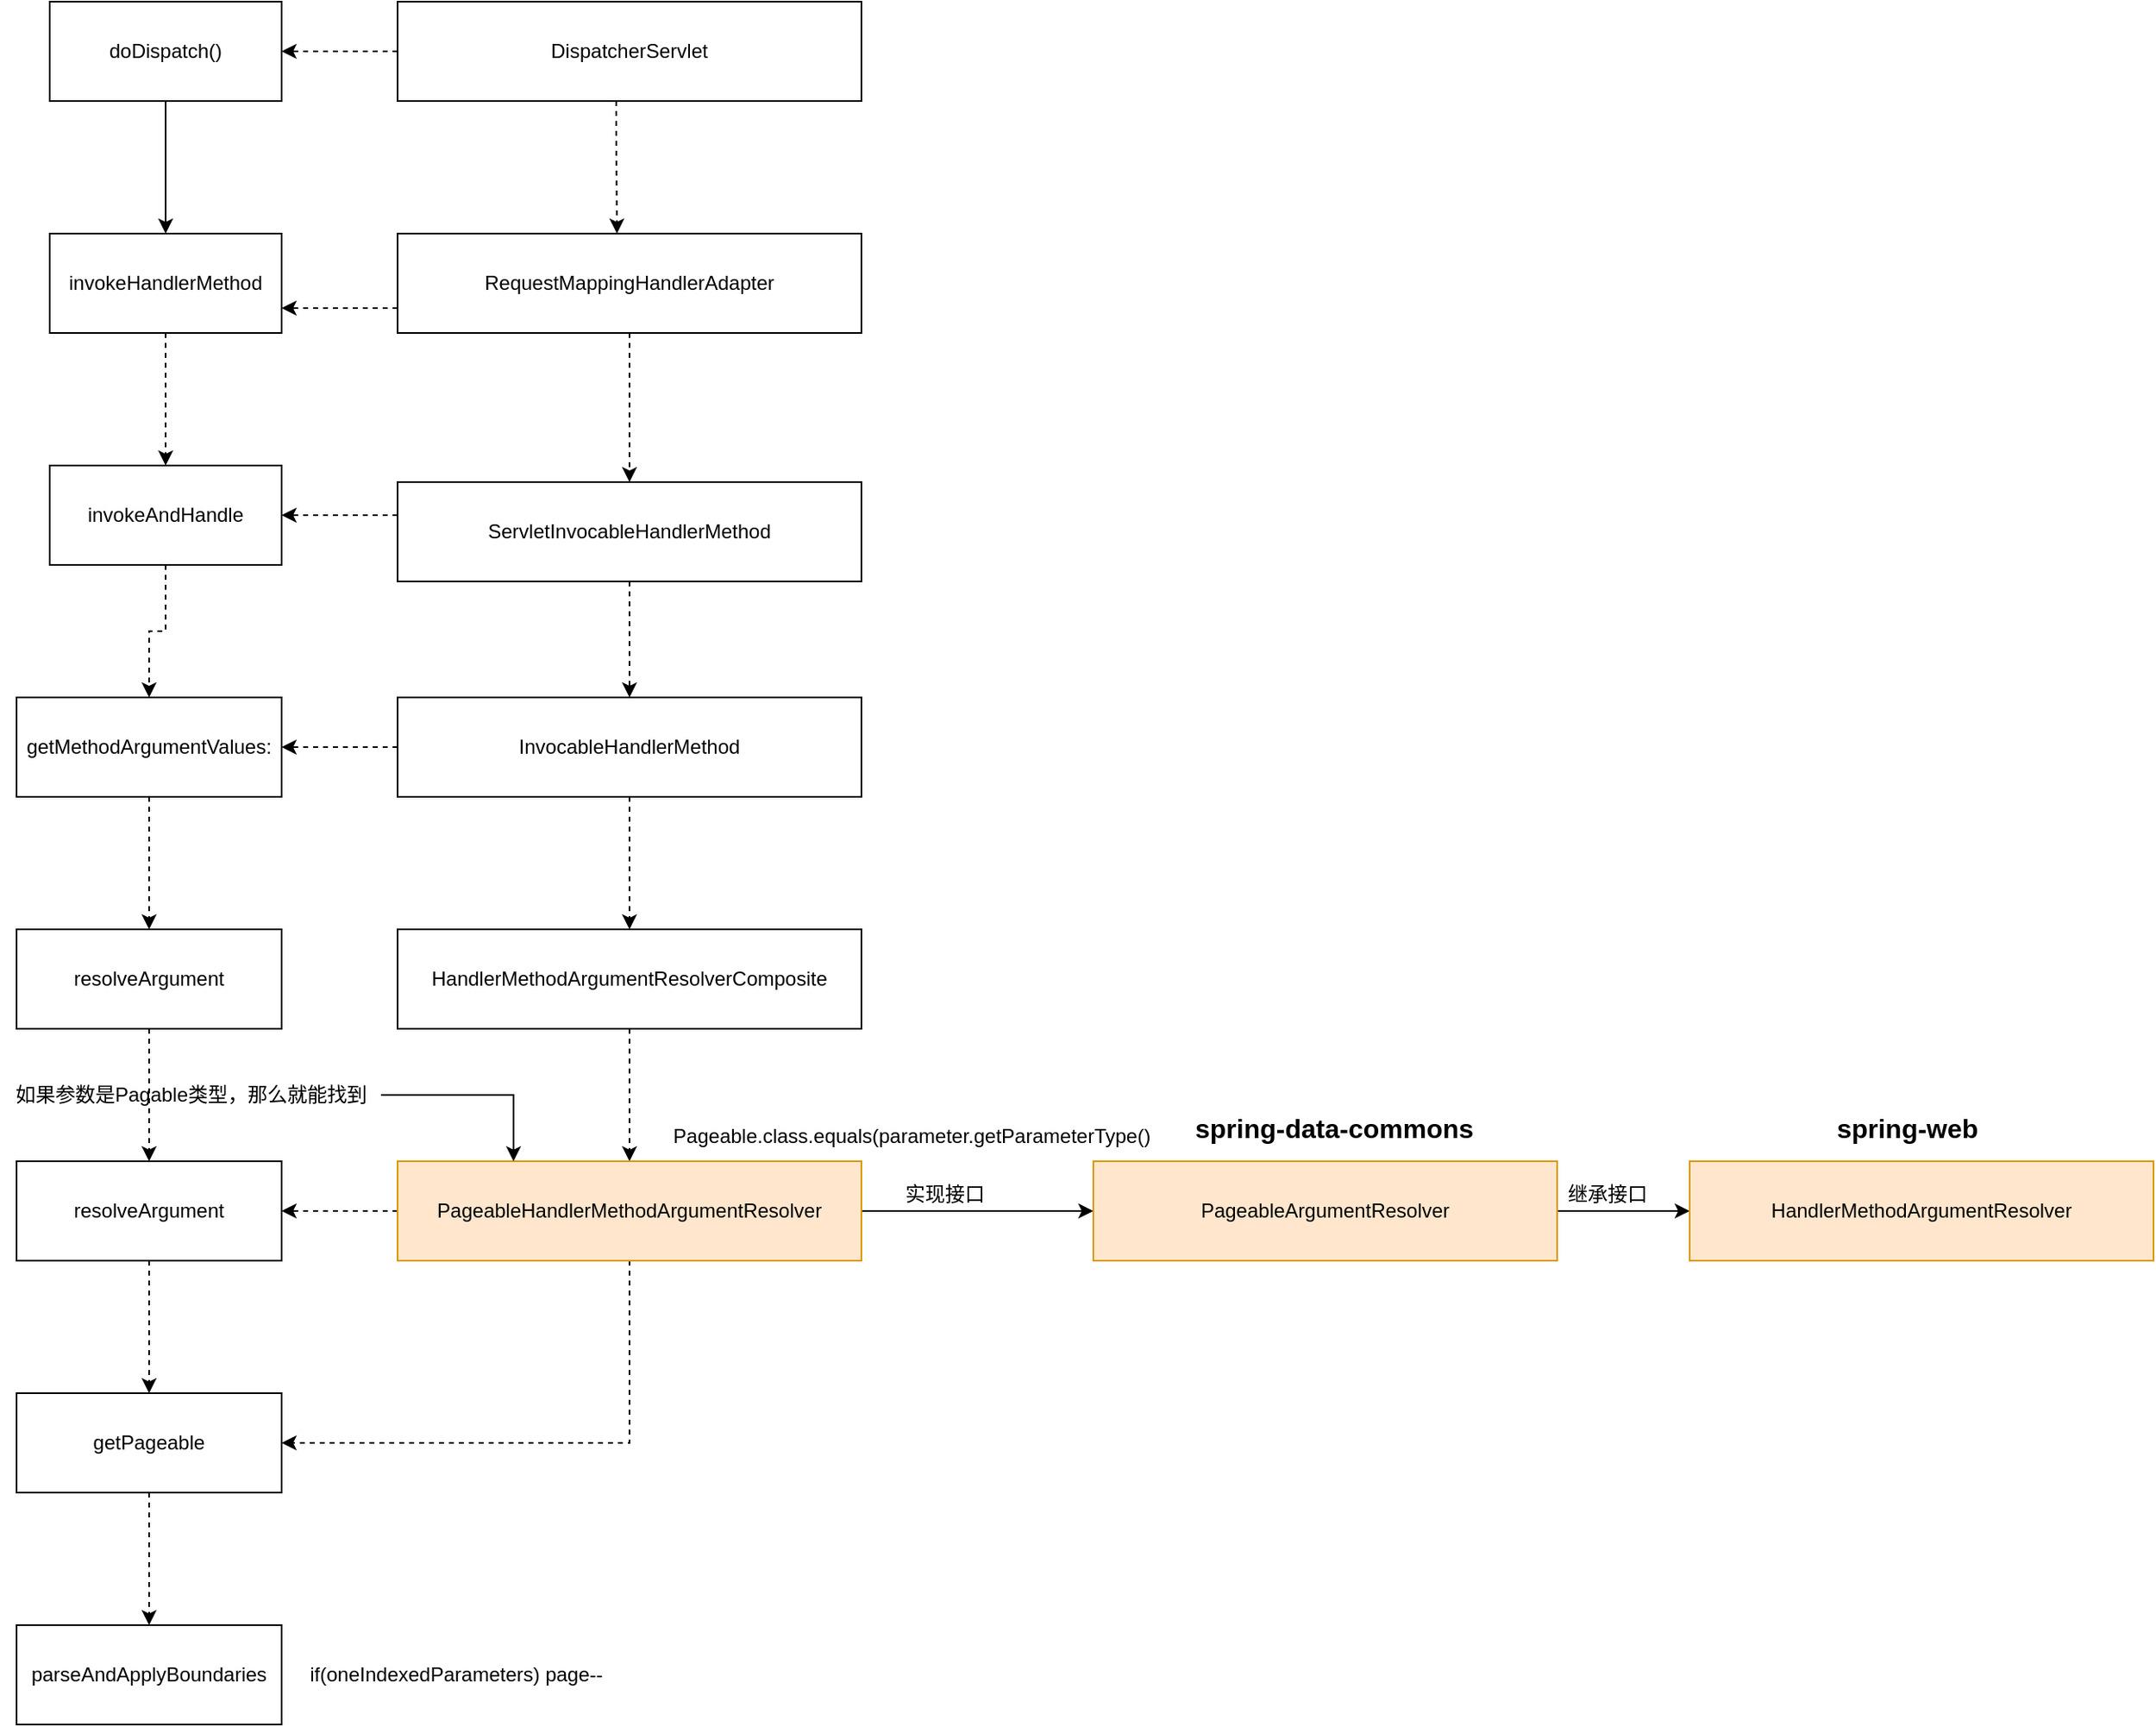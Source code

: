 <mxfile version="14.6.0" type="github">
  <diagram id="QFJvEYgaLnlNwJEcihQy" name="MVC ArgumentResolver">
    <mxGraphModel dx="1422" dy="762" grid="1" gridSize="10" guides="1" tooltips="1" connect="1" arrows="1" fold="1" page="1" pageScale="1" pageWidth="827" pageHeight="1169" math="0" shadow="0">
      <root>
        <mxCell id="0" />
        <mxCell id="1" parent="0" />
        <mxCell id="7z83QInP_VS3jgP_kkjK-3" value="" style="edgeStyle=orthogonalEdgeStyle;rounded=0;orthogonalLoop=1;jettySize=auto;html=1;" edge="1" parent="1" source="7z83QInP_VS3jgP_kkjK-1" target="7z83QInP_VS3jgP_kkjK-2">
          <mxGeometry relative="1" as="geometry" />
        </mxCell>
        <mxCell id="7z83QInP_VS3jgP_kkjK-1" value="doDispatch()" style="rounded=0;whiteSpace=wrap;html=1;" vertex="1" parent="1">
          <mxGeometry x="30" y="110" width="140" height="60" as="geometry" />
        </mxCell>
        <mxCell id="7z83QInP_VS3jgP_kkjK-10" value="" style="edgeStyle=orthogonalEdgeStyle;rounded=0;orthogonalLoop=1;jettySize=auto;html=1;dashed=1;" edge="1" parent="1" source="7z83QInP_VS3jgP_kkjK-2" target="7z83QInP_VS3jgP_kkjK-9">
          <mxGeometry relative="1" as="geometry" />
        </mxCell>
        <mxCell id="7z83QInP_VS3jgP_kkjK-2" value="invokeHandlerMethod" style="rounded=0;whiteSpace=wrap;html=1;" vertex="1" parent="1">
          <mxGeometry x="30" y="250" width="140" height="60" as="geometry" />
        </mxCell>
        <mxCell id="7z83QInP_VS3jgP_kkjK-5" style="edgeStyle=orthogonalEdgeStyle;rounded=0;orthogonalLoop=1;jettySize=auto;html=1;entryX=1;entryY=0.5;entryDx=0;entryDy=0;exitX=0;exitY=0.5;exitDx=0;exitDy=0;dashed=1;" edge="1" parent="1" source="7z83QInP_VS3jgP_kkjK-4" target="7z83QInP_VS3jgP_kkjK-1">
          <mxGeometry relative="1" as="geometry" />
        </mxCell>
        <mxCell id="7z83QInP_VS3jgP_kkjK-8" style="edgeStyle=orthogonalEdgeStyle;rounded=0;orthogonalLoop=1;jettySize=auto;html=1;entryX=0.473;entryY=0;entryDx=0;entryDy=0;dashed=1;entryPerimeter=0;" edge="1" parent="1" source="7z83QInP_VS3jgP_kkjK-4" target="7z83QInP_VS3jgP_kkjK-6">
          <mxGeometry relative="1" as="geometry">
            <Array as="points">
              <mxPoint x="372" y="190" />
              <mxPoint x="372" y="190" />
            </Array>
          </mxGeometry>
        </mxCell>
        <mxCell id="7z83QInP_VS3jgP_kkjK-4" value="DispatcherServlet" style="rounded=0;whiteSpace=wrap;html=1;" vertex="1" parent="1">
          <mxGeometry x="240" y="110" width="280" height="60" as="geometry" />
        </mxCell>
        <mxCell id="7z83QInP_VS3jgP_kkjK-7" style="edgeStyle=orthogonalEdgeStyle;rounded=0;orthogonalLoop=1;jettySize=auto;html=1;entryX=1;entryY=0.75;entryDx=0;entryDy=0;dashed=1;exitX=0;exitY=0.75;exitDx=0;exitDy=0;" edge="1" parent="1" source="7z83QInP_VS3jgP_kkjK-6" target="7z83QInP_VS3jgP_kkjK-2">
          <mxGeometry relative="1" as="geometry">
            <mxPoint x="250" y="350" as="sourcePoint" />
            <Array as="points" />
          </mxGeometry>
        </mxCell>
        <mxCell id="7z83QInP_VS3jgP_kkjK-12" value="" style="edgeStyle=orthogonalEdgeStyle;rounded=0;orthogonalLoop=1;jettySize=auto;html=1;dashed=1;" edge="1" parent="1" source="7z83QInP_VS3jgP_kkjK-6" target="7z83QInP_VS3jgP_kkjK-11">
          <mxGeometry relative="1" as="geometry" />
        </mxCell>
        <mxCell id="7z83QInP_VS3jgP_kkjK-6" value="RequestMappingHandlerAdapter" style="rounded=0;whiteSpace=wrap;html=1;" vertex="1" parent="1">
          <mxGeometry x="240" y="250" width="280" height="60" as="geometry" />
        </mxCell>
        <mxCell id="7z83QInP_VS3jgP_kkjK-14" value="" style="edgeStyle=orthogonalEdgeStyle;rounded=0;orthogonalLoop=1;jettySize=auto;html=1;dashed=1;" edge="1" parent="1" source="7z83QInP_VS3jgP_kkjK-9" target="7z83QInP_VS3jgP_kkjK-13">
          <mxGeometry relative="1" as="geometry" />
        </mxCell>
        <mxCell id="7z83QInP_VS3jgP_kkjK-9" value="invokeAndHandle" style="rounded=0;whiteSpace=wrap;html=1;" vertex="1" parent="1">
          <mxGeometry x="30" y="390" width="140" height="60" as="geometry" />
        </mxCell>
        <mxCell id="7z83QInP_VS3jgP_kkjK-15" style="edgeStyle=orthogonalEdgeStyle;rounded=0;orthogonalLoop=1;jettySize=auto;html=1;entryX=1;entryY=0.5;entryDx=0;entryDy=0;dashed=1;entryPerimeter=0;" edge="1" parent="1" source="7z83QInP_VS3jgP_kkjK-11" target="7z83QInP_VS3jgP_kkjK-9">
          <mxGeometry relative="1" as="geometry">
            <Array as="points">
              <mxPoint x="220" y="420" />
              <mxPoint x="220" y="420" />
            </Array>
          </mxGeometry>
        </mxCell>
        <mxCell id="7z83QInP_VS3jgP_kkjK-17" value="" style="edgeStyle=orthogonalEdgeStyle;rounded=0;orthogonalLoop=1;jettySize=auto;html=1;dashed=1;" edge="1" parent="1" source="7z83QInP_VS3jgP_kkjK-11" target="7z83QInP_VS3jgP_kkjK-16">
          <mxGeometry relative="1" as="geometry" />
        </mxCell>
        <mxCell id="7z83QInP_VS3jgP_kkjK-11" value="ServletInvocableHandlerMethod" style="rounded=0;whiteSpace=wrap;html=1;" vertex="1" parent="1">
          <mxGeometry x="240" y="400" width="280" height="60" as="geometry" />
        </mxCell>
        <mxCell id="7z83QInP_VS3jgP_kkjK-21" value="" style="edgeStyle=orthogonalEdgeStyle;rounded=0;orthogonalLoop=1;jettySize=auto;html=1;dashed=1;" edge="1" parent="1" source="7z83QInP_VS3jgP_kkjK-13" target="7z83QInP_VS3jgP_kkjK-20">
          <mxGeometry relative="1" as="geometry" />
        </mxCell>
        <mxCell id="7z83QInP_VS3jgP_kkjK-13" value="getMethodArgumentValues:" style="rounded=0;whiteSpace=wrap;html=1;" vertex="1" parent="1">
          <mxGeometry x="10" y="530" width="160" height="60" as="geometry" />
        </mxCell>
        <mxCell id="7z83QInP_VS3jgP_kkjK-19" style="edgeStyle=orthogonalEdgeStyle;rounded=0;orthogonalLoop=1;jettySize=auto;html=1;entryX=1;entryY=0.5;entryDx=0;entryDy=0;dashed=1;" edge="1" parent="1" source="7z83QInP_VS3jgP_kkjK-16" target="7z83QInP_VS3jgP_kkjK-13">
          <mxGeometry relative="1" as="geometry" />
        </mxCell>
        <mxCell id="7z83QInP_VS3jgP_kkjK-23" value="" style="edgeStyle=orthogonalEdgeStyle;rounded=0;orthogonalLoop=1;jettySize=auto;html=1;dashed=1;" edge="1" parent="1" source="7z83QInP_VS3jgP_kkjK-16" target="7z83QInP_VS3jgP_kkjK-22">
          <mxGeometry relative="1" as="geometry" />
        </mxCell>
        <mxCell id="7z83QInP_VS3jgP_kkjK-16" value="InvocableHandlerMethod" style="rounded=0;whiteSpace=wrap;html=1;" vertex="1" parent="1">
          <mxGeometry x="240" y="530" width="280" height="60" as="geometry" />
        </mxCell>
        <mxCell id="7z83QInP_VS3jgP_kkjK-25" value="" style="edgeStyle=orthogonalEdgeStyle;rounded=0;orthogonalLoop=1;jettySize=auto;html=1;dashed=1;" edge="1" parent="1" source="7z83QInP_VS3jgP_kkjK-20" target="7z83QInP_VS3jgP_kkjK-24">
          <mxGeometry relative="1" as="geometry" />
        </mxCell>
        <mxCell id="7z83QInP_VS3jgP_kkjK-20" value="resolveArgument" style="rounded=0;whiteSpace=wrap;html=1;" vertex="1" parent="1">
          <mxGeometry x="10" y="670" width="160" height="60" as="geometry" />
        </mxCell>
        <mxCell id="7z83QInP_VS3jgP_kkjK-27" value="" style="edgeStyle=orthogonalEdgeStyle;rounded=0;orthogonalLoop=1;jettySize=auto;html=1;dashed=1;" edge="1" parent="1" source="7z83QInP_VS3jgP_kkjK-22" target="7z83QInP_VS3jgP_kkjK-26">
          <mxGeometry relative="1" as="geometry" />
        </mxCell>
        <mxCell id="7z83QInP_VS3jgP_kkjK-22" value="HandlerMethodArgumentResolverComposite" style="rounded=0;whiteSpace=wrap;html=1;" vertex="1" parent="1">
          <mxGeometry x="240" y="670" width="280" height="60" as="geometry" />
        </mxCell>
        <mxCell id="7z83QInP_VS3jgP_kkjK-32" value="" style="edgeStyle=orthogonalEdgeStyle;rounded=0;orthogonalLoop=1;jettySize=auto;html=1;dashed=1;" edge="1" parent="1" source="7z83QInP_VS3jgP_kkjK-24" target="7z83QInP_VS3jgP_kkjK-31">
          <mxGeometry relative="1" as="geometry" />
        </mxCell>
        <mxCell id="7z83QInP_VS3jgP_kkjK-24" value="resolveArgument" style="rounded=0;whiteSpace=wrap;html=1;" vertex="1" parent="1">
          <mxGeometry x="10" y="810" width="160" height="60" as="geometry" />
        </mxCell>
        <mxCell id="7z83QInP_VS3jgP_kkjK-30" value="" style="edgeStyle=orthogonalEdgeStyle;rounded=0;orthogonalLoop=1;jettySize=auto;html=1;dashed=1;" edge="1" parent="1" source="7z83QInP_VS3jgP_kkjK-26" target="7z83QInP_VS3jgP_kkjK-24">
          <mxGeometry relative="1" as="geometry" />
        </mxCell>
        <mxCell id="7z83QInP_VS3jgP_kkjK-33" style="edgeStyle=orthogonalEdgeStyle;rounded=0;orthogonalLoop=1;jettySize=auto;html=1;exitX=0.5;exitY=1;exitDx=0;exitDy=0;entryX=1;entryY=0.5;entryDx=0;entryDy=0;dashed=1;" edge="1" parent="1" source="7z83QInP_VS3jgP_kkjK-26" target="7z83QInP_VS3jgP_kkjK-31">
          <mxGeometry relative="1" as="geometry" />
        </mxCell>
        <mxCell id="7z83QInP_VS3jgP_kkjK-38" style="edgeStyle=orthogonalEdgeStyle;rounded=0;orthogonalLoop=1;jettySize=auto;html=1;entryX=0;entryY=0.5;entryDx=0;entryDy=0;" edge="1" parent="1" source="7z83QInP_VS3jgP_kkjK-26" target="7z83QInP_VS3jgP_kkjK-37">
          <mxGeometry relative="1" as="geometry" />
        </mxCell>
        <mxCell id="7z83QInP_VS3jgP_kkjK-26" value="PageableHandlerMethodArgumentResolver" style="rounded=0;whiteSpace=wrap;html=1;fillColor=#ffe6cc;strokeColor=#d79b00;" vertex="1" parent="1">
          <mxGeometry x="240" y="810" width="280" height="60" as="geometry" />
        </mxCell>
        <mxCell id="7z83QInP_VS3jgP_kkjK-28" value="Pageable.class.equals(parameter.getParameterType()" style="text;html=1;align=center;verticalAlign=middle;resizable=0;points=[];autosize=1;strokeColor=none;" vertex="1" parent="1">
          <mxGeometry x="400" y="785" width="300" height="20" as="geometry" />
        </mxCell>
        <mxCell id="7z83QInP_VS3jgP_kkjK-46" style="edgeStyle=orthogonalEdgeStyle;rounded=0;orthogonalLoop=1;jettySize=auto;html=1;entryX=0.25;entryY=0;entryDx=0;entryDy=0;fontSize=16;" edge="1" parent="1" source="7z83QInP_VS3jgP_kkjK-29" target="7z83QInP_VS3jgP_kkjK-26">
          <mxGeometry relative="1" as="geometry" />
        </mxCell>
        <mxCell id="7z83QInP_VS3jgP_kkjK-29" value="如果参数是Pagable类型，那么就能找到" style="text;html=1;align=center;verticalAlign=middle;resizable=0;points=[];autosize=1;strokeColor=none;" vertex="1" parent="1">
          <mxGeometry y="760" width="230" height="20" as="geometry" />
        </mxCell>
        <mxCell id="7z83QInP_VS3jgP_kkjK-35" value="" style="edgeStyle=orthogonalEdgeStyle;rounded=0;orthogonalLoop=1;jettySize=auto;html=1;dashed=1;" edge="1" parent="1" source="7z83QInP_VS3jgP_kkjK-31" target="7z83QInP_VS3jgP_kkjK-34">
          <mxGeometry relative="1" as="geometry" />
        </mxCell>
        <mxCell id="7z83QInP_VS3jgP_kkjK-31" value="getPageable" style="rounded=0;whiteSpace=wrap;html=1;" vertex="1" parent="1">
          <mxGeometry x="10" y="950" width="160" height="60" as="geometry" />
        </mxCell>
        <mxCell id="7z83QInP_VS3jgP_kkjK-34" value="parseAndApplyBoundaries" style="rounded=0;whiteSpace=wrap;html=1;" vertex="1" parent="1">
          <mxGeometry x="10" y="1090" width="160" height="60" as="geometry" />
        </mxCell>
        <mxCell id="7z83QInP_VS3jgP_kkjK-36" value="if(oneIndexedParameters) page--" style="text;html=1;align=center;verticalAlign=middle;resizable=0;points=[];autosize=1;strokeColor=none;" vertex="1" parent="1">
          <mxGeometry x="180" y="1110" width="190" height="20" as="geometry" />
        </mxCell>
        <mxCell id="7z83QInP_VS3jgP_kkjK-42" value="" style="edgeStyle=orthogonalEdgeStyle;rounded=0;orthogonalLoop=1;jettySize=auto;html=1;" edge="1" parent="1" source="7z83QInP_VS3jgP_kkjK-37" target="7z83QInP_VS3jgP_kkjK-41">
          <mxGeometry relative="1" as="geometry" />
        </mxCell>
        <mxCell id="7z83QInP_VS3jgP_kkjK-37" value="PageableArgumentResolver" style="rounded=0;whiteSpace=wrap;html=1;fillColor=#ffe6cc;strokeColor=#d79b00;" vertex="1" parent="1">
          <mxGeometry x="660" y="810" width="280" height="60" as="geometry" />
        </mxCell>
        <mxCell id="7z83QInP_VS3jgP_kkjK-39" value="实现接口" style="text;html=1;align=center;verticalAlign=middle;resizable=0;points=[];autosize=1;strokeColor=none;" vertex="1" parent="1">
          <mxGeometry x="540" y="820" width="60" height="20" as="geometry" />
        </mxCell>
        <mxCell id="7z83QInP_VS3jgP_kkjK-40" value="spring-data-commons" style="text;html=1;align=center;verticalAlign=middle;resizable=0;points=[];autosize=1;strokeColor=none;fontSize=16;fontStyle=1" vertex="1" parent="1">
          <mxGeometry x="715" y="780" width="180" height="20" as="geometry" />
        </mxCell>
        <mxCell id="7z83QInP_VS3jgP_kkjK-41" value="HandlerMethodArgumentResolver" style="rounded=0;whiteSpace=wrap;html=1;fillColor=#ffe6cc;strokeColor=#d79b00;" vertex="1" parent="1">
          <mxGeometry x="1020" y="810" width="280" height="60" as="geometry" />
        </mxCell>
        <mxCell id="7z83QInP_VS3jgP_kkjK-43" value="继承接口" style="text;html=1;align=center;verticalAlign=middle;resizable=0;points=[];autosize=1;strokeColor=none;" vertex="1" parent="1">
          <mxGeometry x="940" y="820" width="60" height="20" as="geometry" />
        </mxCell>
        <mxCell id="7z83QInP_VS3jgP_kkjK-45" value="spring-web" style="text;html=1;align=center;verticalAlign=middle;resizable=0;points=[];autosize=1;strokeColor=none;fontSize=16;fontStyle=1" vertex="1" parent="1">
          <mxGeometry x="1101" y="780" width="100" height="20" as="geometry" />
        </mxCell>
      </root>
    </mxGraphModel>
  </diagram>
</mxfile>
